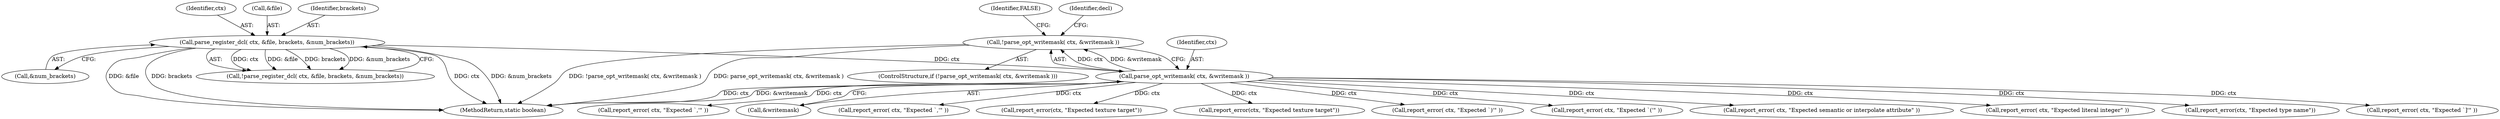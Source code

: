 digraph "0_virglrenderer_e534b51ca3c3cd25f3990589932a9ed711c59b27@API" {
"1003011" [label="(Call,!parse_opt_writemask( ctx, &writemask ))"];
"1003012" [label="(Call,parse_opt_writemask( ctx, &writemask ))"];
"1003001" [label="(Call,parse_register_dcl( ctx, &file, brackets, &num_brackets))"];
"1003006" [label="(Call,&num_brackets)"];
"1003013" [label="(Identifier,ctx)"];
"1003471" [label="(Call,report_error(ctx, \"Expected type name\"))"];
"1003632" [label="(Call,report_error( ctx, \"Expected `]'\" ))"];
"1003010" [label="(ControlStructure,if (!parse_opt_writemask( ctx, &writemask )))"];
"1003002" [label="(Identifier,ctx)"];
"1004155" [label="(MethodReturn,static boolean)"];
"1003011" [label="(Call,!parse_opt_writemask( ctx, &writemask ))"];
"1003168" [label="(Call,report_error( ctx, \"Expected `,'\" ))"];
"1003014" [label="(Call,&writemask)"];
"1003376" [label="(Call,report_error( ctx, \"Expected `,'\" ))"];
"1003000" [label="(Call,!parse_register_dcl( ctx, &file, brackets, &num_brackets))"];
"1003019" [label="(Identifier,decl)"];
"1003003" [label="(Call,&file)"];
"1003262" [label="(Call,report_error(ctx, \"Expected texture target\"))"];
"1003005" [label="(Identifier,brackets)"];
"1003362" [label="(Call,report_error(ctx, \"Expected texture target\"))"];
"1003001" [label="(Call,parse_register_dcl( ctx, &file, brackets, &num_brackets))"];
"1003012" [label="(Call,parse_opt_writemask( ctx, &writemask ))"];
"1003182" [label="(Call,report_error( ctx, \"Expected `)'\" ))"];
"1003017" [label="(Identifier,FALSE)"];
"1003150" [label="(Call,report_error( ctx, \"Expected `('\" ))"];
"1003735" [label="(Call,report_error( ctx, \"Expected semantic or interpolate attribute\" ))"];
"1003618" [label="(Call,report_error( ctx, \"Expected literal integer\" ))"];
"1003011" -> "1003010"  [label="AST: "];
"1003011" -> "1003012"  [label="CFG: "];
"1003012" -> "1003011"  [label="AST: "];
"1003017" -> "1003011"  [label="CFG: "];
"1003019" -> "1003011"  [label="CFG: "];
"1003011" -> "1004155"  [label="DDG: !parse_opt_writemask( ctx, &writemask )"];
"1003011" -> "1004155"  [label="DDG: parse_opt_writemask( ctx, &writemask )"];
"1003012" -> "1003011"  [label="DDG: ctx"];
"1003012" -> "1003011"  [label="DDG: &writemask"];
"1003012" -> "1003014"  [label="CFG: "];
"1003013" -> "1003012"  [label="AST: "];
"1003014" -> "1003012"  [label="AST: "];
"1003012" -> "1004155"  [label="DDG: ctx"];
"1003012" -> "1004155"  [label="DDG: &writemask"];
"1003001" -> "1003012"  [label="DDG: ctx"];
"1003012" -> "1003150"  [label="DDG: ctx"];
"1003012" -> "1003168"  [label="DDG: ctx"];
"1003012" -> "1003182"  [label="DDG: ctx"];
"1003012" -> "1003262"  [label="DDG: ctx"];
"1003012" -> "1003362"  [label="DDG: ctx"];
"1003012" -> "1003376"  [label="DDG: ctx"];
"1003012" -> "1003471"  [label="DDG: ctx"];
"1003012" -> "1003618"  [label="DDG: ctx"];
"1003012" -> "1003632"  [label="DDG: ctx"];
"1003012" -> "1003735"  [label="DDG: ctx"];
"1003001" -> "1003000"  [label="AST: "];
"1003001" -> "1003006"  [label="CFG: "];
"1003002" -> "1003001"  [label="AST: "];
"1003003" -> "1003001"  [label="AST: "];
"1003005" -> "1003001"  [label="AST: "];
"1003006" -> "1003001"  [label="AST: "];
"1003000" -> "1003001"  [label="CFG: "];
"1003001" -> "1004155"  [label="DDG: ctx"];
"1003001" -> "1004155"  [label="DDG: &num_brackets"];
"1003001" -> "1004155"  [label="DDG: &file"];
"1003001" -> "1004155"  [label="DDG: brackets"];
"1003001" -> "1003000"  [label="DDG: ctx"];
"1003001" -> "1003000"  [label="DDG: &file"];
"1003001" -> "1003000"  [label="DDG: brackets"];
"1003001" -> "1003000"  [label="DDG: &num_brackets"];
}
